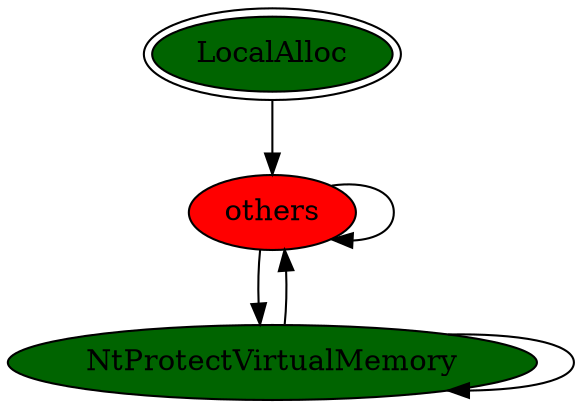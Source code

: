digraph "./REPORTS/3981/API_PER_CATEGORY/LocalAlloc.exe_5672_Memory Management_API_per_Category_Transition_Matrix" {
	LocalAlloc [label=LocalAlloc fillcolor=darkgreen peripheries=2 style=filled]
	others [label=others fillcolor=red style=filled]
	LocalAlloc -> others [label=""]
	others -> others [label=""]
	NtProtectVirtualMemory [label=NtProtectVirtualMemory fillcolor=darkgreen style=filled]
	others -> NtProtectVirtualMemory [label=""]
	NtProtectVirtualMemory -> others [label=""]
	NtProtectVirtualMemory -> NtProtectVirtualMemory [label=""]
}
